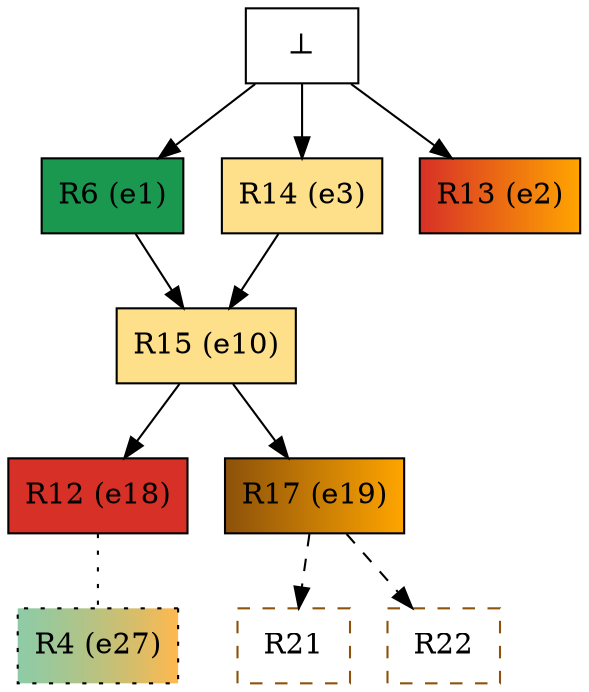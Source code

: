 digraph test {
  e1 -> e10;
  e3 -> e10;
  e10 -> e18;
  e10 -> e19;
  e18 -> e27 [arrowhead=none style=dotted];
  e19 -> r21 [color="black" style=dashed];
  e19 -> r22 [color="black" style=dashed];
  e0 -> e1;
  e0 -> e2;
  e0 -> e3;
  e1 [color="black" fillcolor="#1a9850:#1a9850" label="R6 (e1)" shape=box style=filled];
  e2 [color="black" fillcolor="#d73027:orange" label="R13 (e2)" shape=box style=filled];
  e3 [color="black" fillcolor="#fee08b:#fee08b" label="R14 (e3)" shape=box style=filled];
  e10 [color="black" fillcolor="#fee08b:#fee08b" label="R15 (e10)" shape=box style=filled];
  e18 [color="black" fillcolor="#d73027:#d73027" label="R12 (e18)" shape=box style=filled];
  e19 [color="black" fillcolor="#8c510a:orange" label="R17 (e19)" shape=box style=filled];
  e27 [color="black" fillcolor="#1a98507f:#ff9900b1" label="R4 (e27)" shape=box style="filled,dotted"];
  e0 [fillcolor="white" label="⊥" shape=box style=filled];
  r21 [fillcolor="transparent" color="#8c510a" label=R21 shape=box style=dashed];
  r22 [fillcolor="transparent" color="#8c510a" label=R22 shape=box style=dashed];
}
